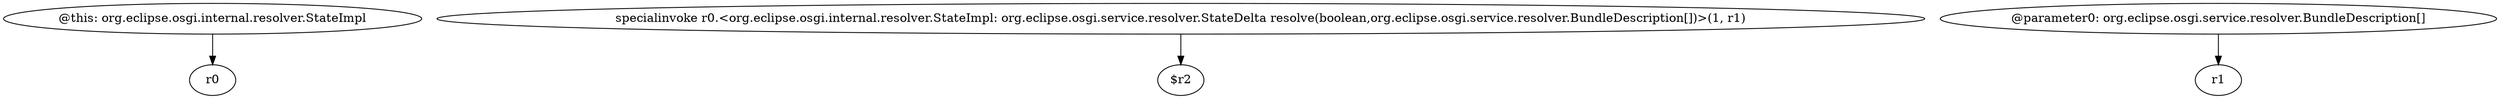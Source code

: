digraph g {
0[label="@this: org.eclipse.osgi.internal.resolver.StateImpl"]
1[label="r0"]
0->1[label=""]
2[label="specialinvoke r0.<org.eclipse.osgi.internal.resolver.StateImpl: org.eclipse.osgi.service.resolver.StateDelta resolve(boolean,org.eclipse.osgi.service.resolver.BundleDescription[])>(1, r1)"]
3[label="$r2"]
2->3[label=""]
4[label="@parameter0: org.eclipse.osgi.service.resolver.BundleDescription[]"]
5[label="r1"]
4->5[label=""]
}